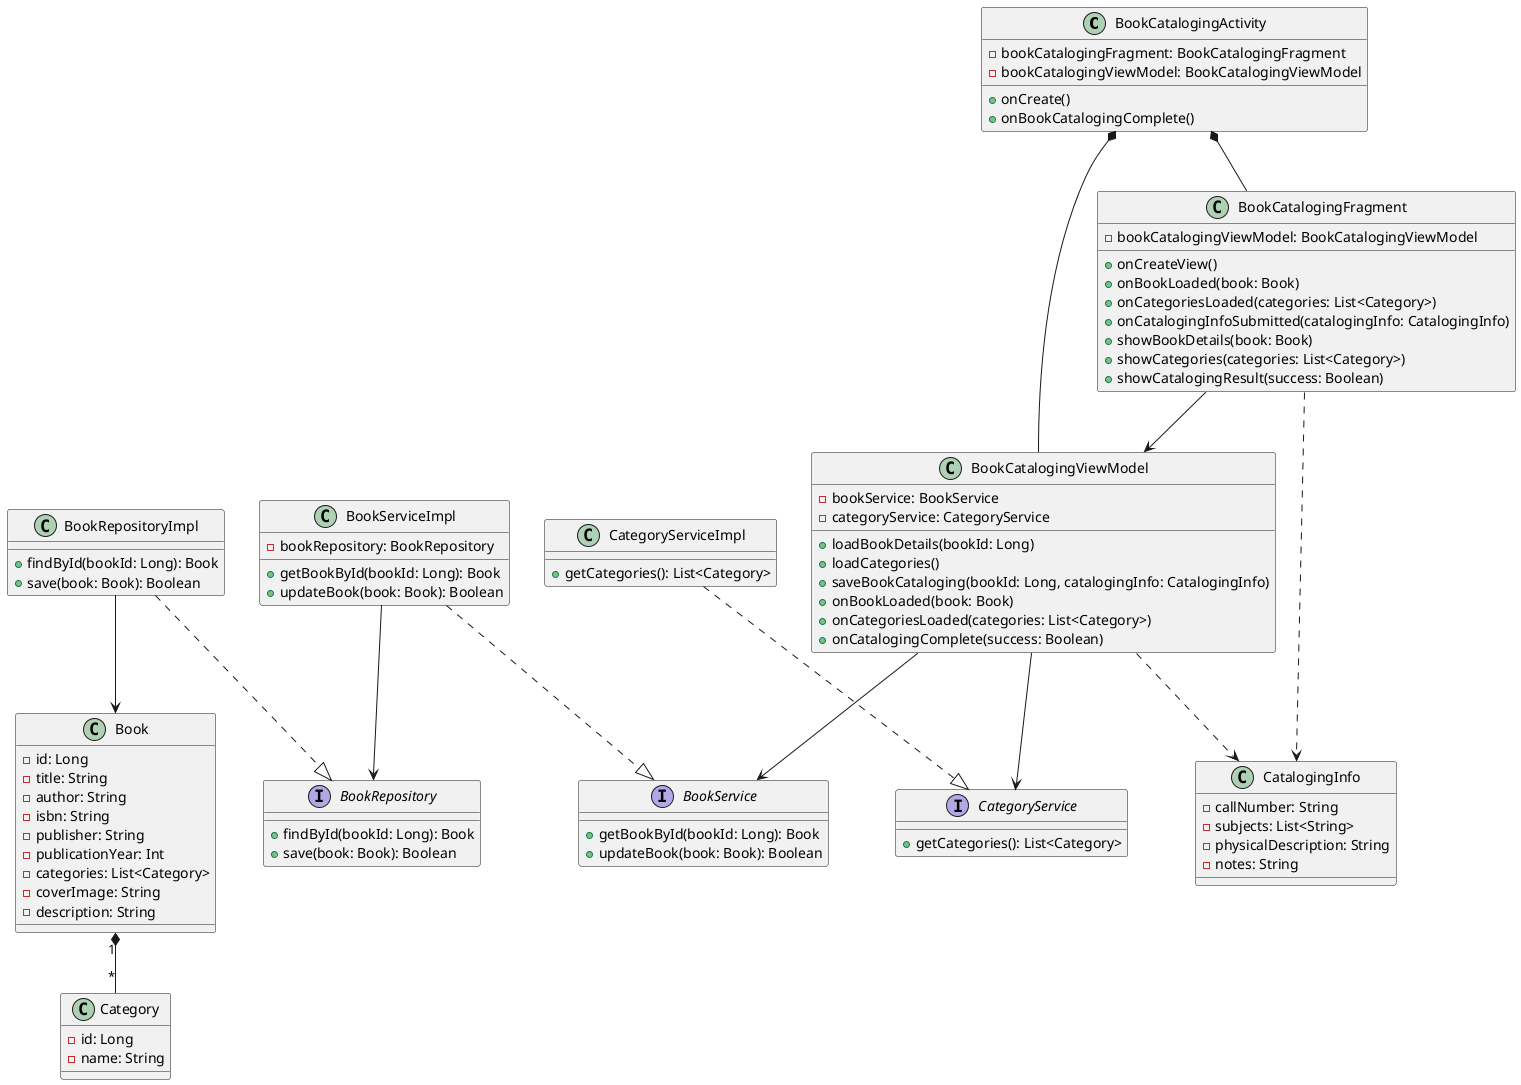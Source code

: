 @startuml
class BookCatalogingActivity {
    - bookCatalogingFragment: BookCatalogingFragment
    - bookCatalogingViewModel: BookCatalogingViewModel
    + onCreate()
    + onBookCatalogingComplete()
}

class BookCatalogingFragment {
    - bookCatalogingViewModel: BookCatalogingViewModel
    + onCreateView()
    + onBookLoaded(book: Book)
    + onCategoriesLoaded(categories: List<Category>)
    + onCatalogingInfoSubmitted(catalogingInfo: CatalogingInfo)
    + showBookDetails(book: Book)
    + showCategories(categories: List<Category>)
    + showCatalogingResult(success: Boolean)
}

class BookCatalogingViewModel {
    - bookService: BookService
    - categoryService: CategoryService
    + loadBookDetails(bookId: Long)
    + loadCategories()
    + saveBookCataloging(bookId: Long, catalogingInfo: CatalogingInfo)
    + onBookLoaded(book: Book)
    + onCategoriesLoaded(categories: List<Category>)
    + onCatalogingComplete(success: Boolean)
}

interface BookService {
    + getBookById(bookId: Long): Book
    + updateBook(book: Book): Boolean
}

class BookServiceImpl {
    - bookRepository: BookRepository
    + getBookById(bookId: Long): Book
    + updateBook(book: Book): Boolean
}

interface CategoryService {
    + getCategories(): List<Category>
}

class CategoryServiceImpl {
    + getCategories(): List<Category>
}

interface BookRepository {
    + findById(bookId: Long): Book
    + save(book: Book): Boolean
}

class BookRepositoryImpl {
    + findById(bookId: Long): Book
    + save(book: Book): Boolean
}

class Book {
    - id: Long
    - title: String
    - author: String
    - isbn: String
    - publisher: String
    - publicationYear: Int
    - categories: List<Category>
    - coverImage: String
    - description: String
}

class Category {
    - id: Long
    - name: String
}

class CatalogingInfo {
    - callNumber: String
    - subjects: List<String>
    - physicalDescription: String
    - notes: String
}

BookCatalogingActivity *-- BookCatalogingFragment
BookCatalogingActivity *-- BookCatalogingViewModel
BookCatalogingFragment --> BookCatalogingViewModel
BookCatalogingViewModel --> BookService
BookCatalogingViewModel --> CategoryService
BookServiceImpl ..|> BookService
BookServiceImpl --> BookRepository
CategoryServiceImpl ..|> CategoryService
BookRepositoryImpl ..|> BookRepository
BookRepositoryImpl --> Book
Book "1" *-- "*" Category
BookCatalogingFragment ..> CatalogingInfo
BookCatalogingViewModel ..> CatalogingInfo
@enduml